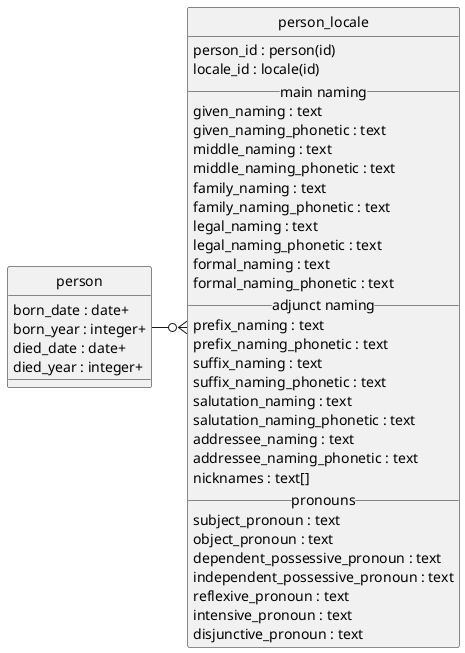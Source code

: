 @startuml uml
skinparam monochrome true
skinparam linetype ortho
hide circle

entity person {
    born_date : date+
    born_year : integer+
    died_date : date+
    died_year : integer+
}

entity person_locale {
    person_id : person(id)
    locale_id : locale(id)
    __ main naming __
    given_naming : text
    given_naming_phonetic : text
    middle_naming : text
    middle_naming_phonetic : text
    family_naming : text
    family_naming_phonetic : text
    legal_naming : text
    legal_naming_phonetic : text
    formal_naming : text
    formal_naming_phonetic : text
    __ adjunct naming __
    prefix_naming : text
    prefix_naming_phonetic : text
    suffix_naming : text
    suffix_naming_phonetic : text
    salutation_naming : text
    salutation_naming_phonetic : text
    addressee_naming : text
    addressee_naming_phonetic : text
    nicknames : text[]
    __ pronouns __
    subject_pronoun : text
    object_pronoun : text
    dependent_possessive_pronoun : text
    independent_possessive_pronoun : text
    reflexive_pronoun : text
    intensive_pronoun : text
    disjunctive_pronoun : text
}

person -r-o{ person_locale

@enduml
